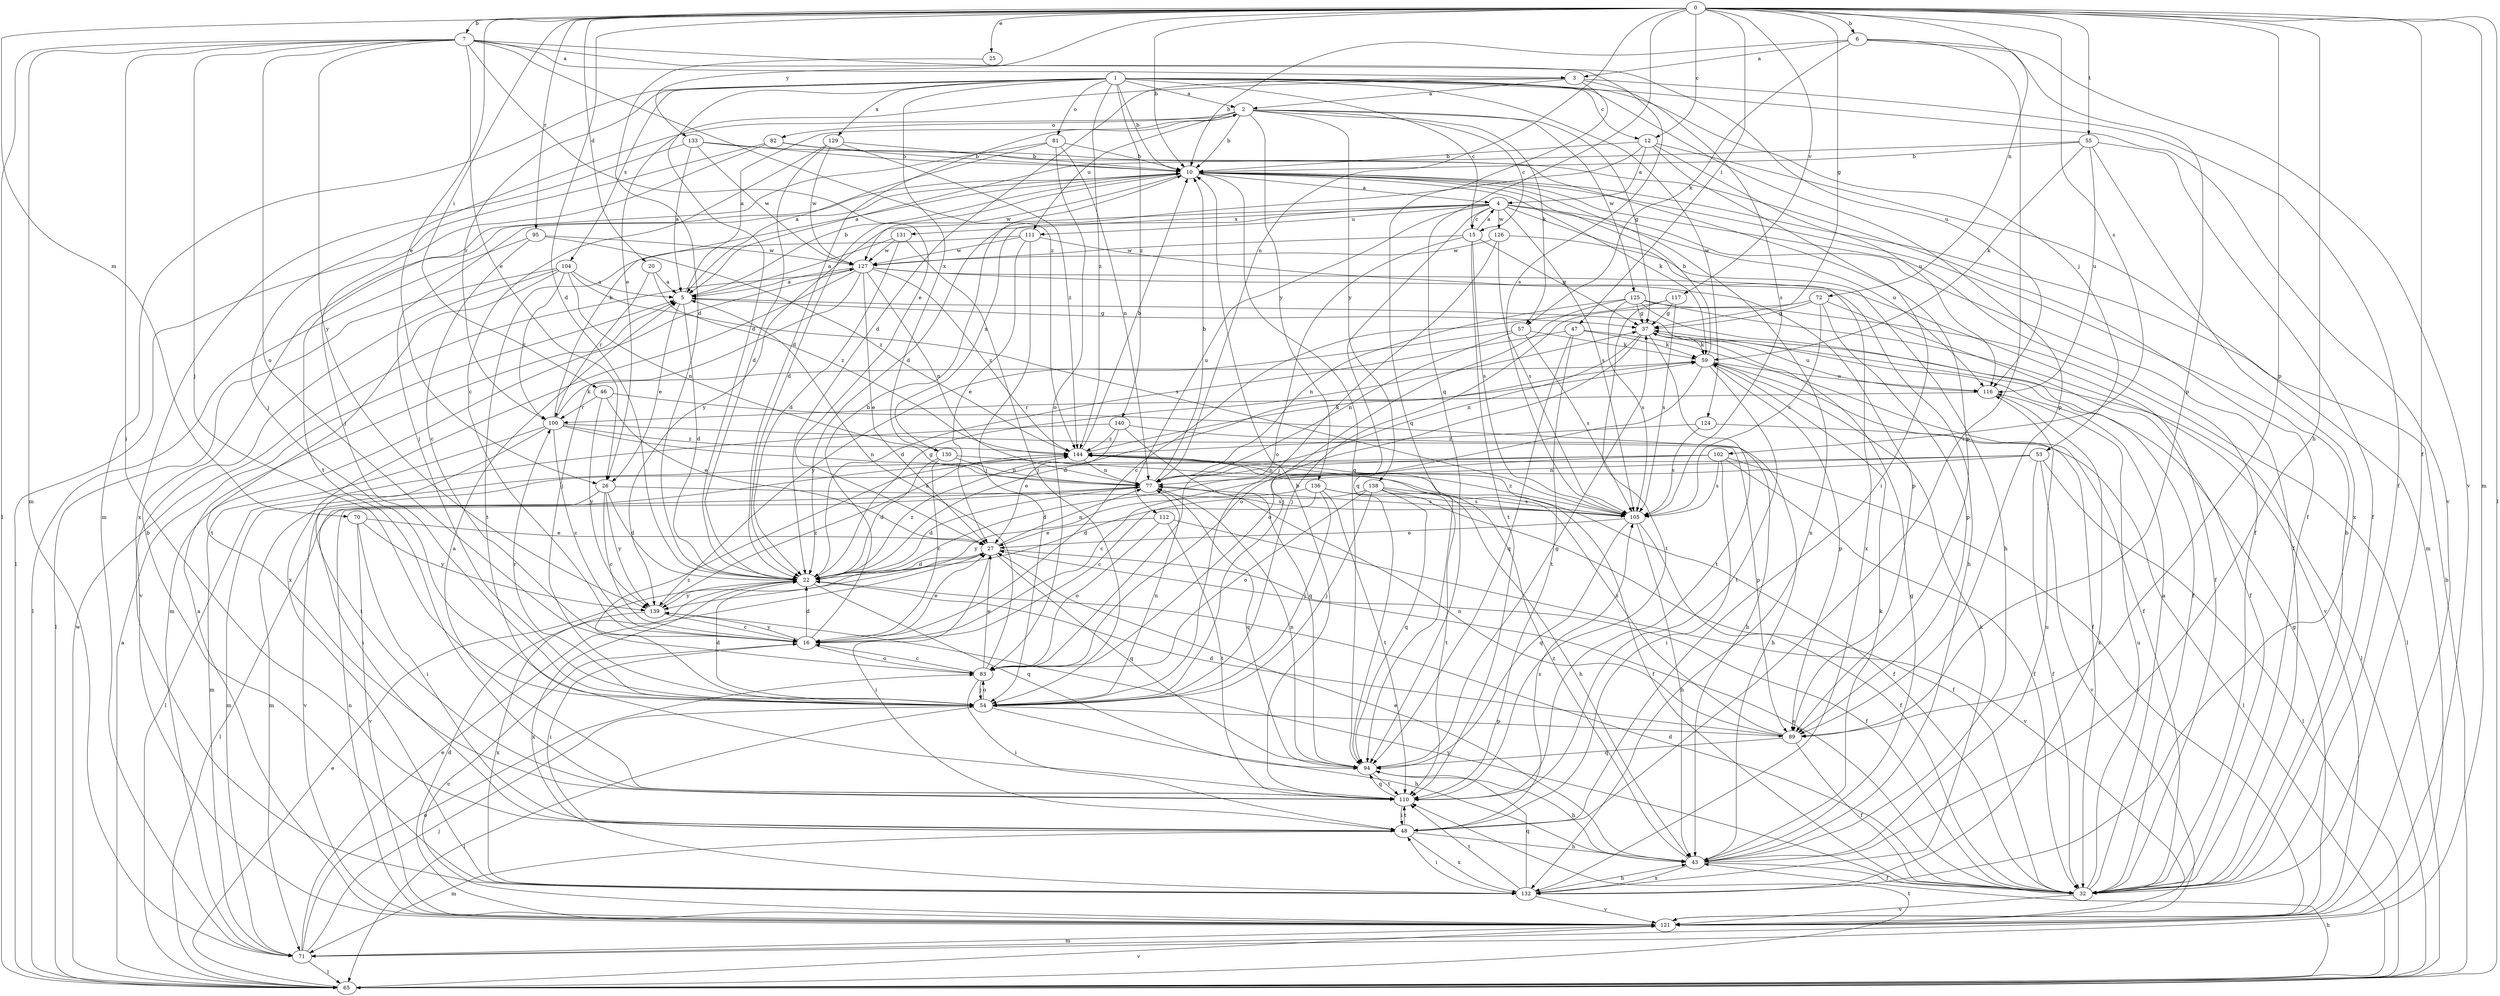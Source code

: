 strict digraph  {
0;
1;
2;
3;
4;
5;
6;
7;
10;
12;
15;
16;
20;
22;
25;
26;
27;
32;
37;
43;
46;
47;
48;
53;
54;
55;
57;
59;
65;
70;
71;
72;
77;
81;
82;
83;
89;
94;
95;
100;
102;
104;
105;
110;
111;
112;
116;
117;
121;
124;
125;
126;
127;
129;
130;
131;
132;
133;
136;
138;
139;
140;
144;
0 -> 6  [label=b];
0 -> 7  [label=b];
0 -> 10  [label=b];
0 -> 12  [label=c];
0 -> 20  [label=d];
0 -> 22  [label=d];
0 -> 25  [label=e];
0 -> 26  [label=e];
0 -> 32  [label=f];
0 -> 37  [label=g];
0 -> 43  [label=h];
0 -> 46  [label=i];
0 -> 47  [label=i];
0 -> 55  [label=t];
0 -> 65  [label=l];
0 -> 70  [label=m];
0 -> 71  [label=m];
0 -> 72  [label=n];
0 -> 77  [label=n];
0 -> 89  [label=p];
0 -> 94  [label=q];
0 -> 95  [label=r];
0 -> 102  [label=s];
0 -> 117  [label=v];
0 -> 133  [label=y];
1 -> 2  [label=a];
1 -> 10  [label=b];
1 -> 12  [label=c];
1 -> 15  [label=c];
1 -> 22  [label=d];
1 -> 53  [label=j];
1 -> 71  [label=m];
1 -> 81  [label=o];
1 -> 89  [label=p];
1 -> 100  [label=r];
1 -> 104  [label=s];
1 -> 121  [label=v];
1 -> 124  [label=w];
1 -> 129  [label=x];
1 -> 130  [label=x];
1 -> 140  [label=z];
1 -> 144  [label=z];
2 -> 10  [label=b];
2 -> 15  [label=c];
2 -> 22  [label=d];
2 -> 37  [label=g];
2 -> 54  [label=j];
2 -> 57  [label=k];
2 -> 82  [label=o];
2 -> 111  [label=u];
2 -> 125  [label=w];
2 -> 136  [label=y];
2 -> 138  [label=y];
3 -> 2  [label=a];
3 -> 22  [label=d];
3 -> 26  [label=e];
3 -> 32  [label=f];
3 -> 94  [label=q];
3 -> 105  [label=s];
4 -> 15  [label=c];
4 -> 32  [label=f];
4 -> 94  [label=q];
4 -> 105  [label=s];
4 -> 111  [label=u];
4 -> 112  [label=u];
4 -> 116  [label=u];
4 -> 126  [label=w];
4 -> 130  [label=x];
4 -> 131  [label=x];
4 -> 132  [label=x];
4 -> 139  [label=y];
5 -> 2  [label=a];
5 -> 10  [label=b];
5 -> 22  [label=d];
5 -> 26  [label=e];
5 -> 37  [label=g];
6 -> 3  [label=a];
6 -> 10  [label=b];
6 -> 48  [label=i];
6 -> 57  [label=k];
6 -> 89  [label=p];
6 -> 121  [label=v];
7 -> 3  [label=a];
7 -> 26  [label=e];
7 -> 27  [label=e];
7 -> 48  [label=i];
7 -> 54  [label=j];
7 -> 65  [label=l];
7 -> 71  [label=m];
7 -> 83  [label=o];
7 -> 105  [label=s];
7 -> 116  [label=u];
7 -> 139  [label=y];
7 -> 144  [label=z];
10 -> 4  [label=a];
10 -> 22  [label=d];
10 -> 32  [label=f];
10 -> 54  [label=j];
10 -> 59  [label=k];
10 -> 94  [label=q];
10 -> 127  [label=w];
10 -> 132  [label=x];
12 -> 4  [label=a];
12 -> 10  [label=b];
12 -> 22  [label=d];
12 -> 48  [label=i];
12 -> 71  [label=m];
12 -> 116  [label=u];
15 -> 4  [label=a];
15 -> 37  [label=g];
15 -> 83  [label=o];
15 -> 105  [label=s];
15 -> 110  [label=t];
15 -> 127  [label=w];
16 -> 10  [label=b];
16 -> 22  [label=d];
16 -> 27  [label=e];
16 -> 48  [label=i];
16 -> 83  [label=o];
16 -> 139  [label=y];
20 -> 5  [label=a];
20 -> 100  [label=r];
20 -> 144  [label=z];
22 -> 37  [label=g];
22 -> 94  [label=q];
22 -> 132  [label=x];
22 -> 139  [label=y];
22 -> 144  [label=z];
25 -> 22  [label=d];
26 -> 16  [label=c];
26 -> 22  [label=d];
26 -> 105  [label=s];
26 -> 121  [label=v];
26 -> 139  [label=y];
27 -> 22  [label=d];
27 -> 32  [label=f];
27 -> 48  [label=i];
27 -> 77  [label=n];
27 -> 94  [label=q];
32 -> 5  [label=a];
32 -> 10  [label=b];
32 -> 22  [label=d];
32 -> 27  [label=e];
32 -> 116  [label=u];
32 -> 121  [label=v];
32 -> 139  [label=y];
37 -> 59  [label=k];
37 -> 65  [label=l];
37 -> 77  [label=n];
37 -> 83  [label=o];
37 -> 110  [label=t];
37 -> 116  [label=u];
43 -> 27  [label=e];
43 -> 32  [label=f];
43 -> 37  [label=g];
43 -> 59  [label=k];
43 -> 116  [label=u];
43 -> 132  [label=x];
43 -> 144  [label=z];
46 -> 27  [label=e];
46 -> 43  [label=h];
46 -> 100  [label=r];
46 -> 139  [label=y];
47 -> 22  [label=d];
47 -> 32  [label=f];
47 -> 59  [label=k];
47 -> 94  [label=q];
47 -> 110  [label=t];
48 -> 43  [label=h];
48 -> 71  [label=m];
48 -> 105  [label=s];
48 -> 110  [label=t];
48 -> 132  [label=x];
53 -> 16  [label=c];
53 -> 32  [label=f];
53 -> 65  [label=l];
53 -> 71  [label=m];
53 -> 77  [label=n];
53 -> 121  [label=v];
54 -> 22  [label=d];
54 -> 43  [label=h];
54 -> 65  [label=l];
54 -> 77  [label=n];
54 -> 83  [label=o];
54 -> 89  [label=p];
54 -> 100  [label=r];
54 -> 144  [label=z];
55 -> 5  [label=a];
55 -> 10  [label=b];
55 -> 32  [label=f];
55 -> 59  [label=k];
55 -> 116  [label=u];
55 -> 132  [label=x];
57 -> 59  [label=k];
57 -> 77  [label=n];
57 -> 105  [label=s];
57 -> 139  [label=y];
59 -> 10  [label=b];
59 -> 22  [label=d];
59 -> 32  [label=f];
59 -> 83  [label=o];
59 -> 89  [label=p];
59 -> 110  [label=t];
59 -> 116  [label=u];
65 -> 5  [label=a];
65 -> 10  [label=b];
65 -> 27  [label=e];
65 -> 43  [label=h];
65 -> 110  [label=t];
65 -> 121  [label=v];
65 -> 127  [label=w];
70 -> 27  [label=e];
70 -> 48  [label=i];
70 -> 121  [label=v];
70 -> 139  [label=y];
71 -> 27  [label=e];
71 -> 54  [label=j];
71 -> 65  [label=l];
71 -> 83  [label=o];
72 -> 32  [label=f];
72 -> 37  [label=g];
72 -> 54  [label=j];
72 -> 89  [label=p];
72 -> 105  [label=s];
77 -> 10  [label=b];
77 -> 22  [label=d];
77 -> 65  [label=l];
77 -> 94  [label=q];
77 -> 105  [label=s];
81 -> 5  [label=a];
81 -> 10  [label=b];
81 -> 77  [label=n];
81 -> 83  [label=o];
81 -> 110  [label=t];
82 -> 10  [label=b];
82 -> 32  [label=f];
82 -> 54  [label=j];
82 -> 65  [label=l];
83 -> 5  [label=a];
83 -> 16  [label=c];
83 -> 27  [label=e];
83 -> 48  [label=i];
83 -> 54  [label=j];
89 -> 22  [label=d];
89 -> 32  [label=f];
89 -> 77  [label=n];
89 -> 94  [label=q];
89 -> 144  [label=z];
94 -> 37  [label=g];
94 -> 43  [label=h];
94 -> 77  [label=n];
94 -> 110  [label=t];
95 -> 16  [label=c];
95 -> 65  [label=l];
95 -> 127  [label=w];
95 -> 144  [label=z];
100 -> 10  [label=b];
100 -> 16  [label=c];
100 -> 59  [label=k];
100 -> 71  [label=m];
100 -> 77  [label=n];
100 -> 89  [label=p];
100 -> 110  [label=t];
100 -> 144  [label=z];
102 -> 22  [label=d];
102 -> 32  [label=f];
102 -> 48  [label=i];
102 -> 71  [label=m];
102 -> 77  [label=n];
102 -> 105  [label=s];
102 -> 121  [label=v];
104 -> 5  [label=a];
104 -> 65  [label=l];
104 -> 77  [label=n];
104 -> 100  [label=r];
104 -> 105  [label=s];
104 -> 110  [label=t];
104 -> 121  [label=v];
105 -> 27  [label=e];
105 -> 32  [label=f];
105 -> 43  [label=h];
105 -> 94  [label=q];
105 -> 144  [label=z];
110 -> 5  [label=a];
110 -> 10  [label=b];
110 -> 48  [label=i];
110 -> 94  [label=q];
111 -> 27  [label=e];
111 -> 54  [label=j];
111 -> 89  [label=p];
111 -> 110  [label=t];
111 -> 127  [label=w];
112 -> 27  [label=e];
112 -> 83  [label=o];
112 -> 110  [label=t];
112 -> 121  [label=v];
116 -> 100  [label=r];
116 -> 132  [label=x];
117 -> 16  [label=c];
117 -> 37  [label=g];
117 -> 105  [label=s];
117 -> 110  [label=t];
121 -> 5  [label=a];
121 -> 16  [label=c];
121 -> 22  [label=d];
121 -> 37  [label=g];
121 -> 71  [label=m];
121 -> 77  [label=n];
124 -> 65  [label=l];
124 -> 105  [label=s];
124 -> 144  [label=z];
125 -> 32  [label=f];
125 -> 37  [label=g];
125 -> 54  [label=j];
125 -> 65  [label=l];
125 -> 77  [label=n];
125 -> 105  [label=s];
125 -> 121  [label=v];
126 -> 43  [label=h];
126 -> 54  [label=j];
126 -> 105  [label=s];
126 -> 127  [label=w];
127 -> 5  [label=a];
127 -> 27  [label=e];
127 -> 32  [label=f];
127 -> 43  [label=h];
127 -> 54  [label=j];
127 -> 71  [label=m];
127 -> 77  [label=n];
127 -> 132  [label=x];
127 -> 144  [label=z];
129 -> 10  [label=b];
129 -> 16  [label=c];
129 -> 22  [label=d];
129 -> 127  [label=w];
129 -> 144  [label=z];
130 -> 16  [label=c];
130 -> 22  [label=d];
130 -> 32  [label=f];
130 -> 77  [label=n];
131 -> 5  [label=a];
131 -> 22  [label=d];
131 -> 54  [label=j];
131 -> 127  [label=w];
132 -> 10  [label=b];
132 -> 43  [label=h];
132 -> 48  [label=i];
132 -> 59  [label=k];
132 -> 94  [label=q];
132 -> 110  [label=t];
132 -> 121  [label=v];
133 -> 5  [label=a];
133 -> 10  [label=b];
133 -> 89  [label=p];
133 -> 127  [label=w];
133 -> 132  [label=x];
136 -> 16  [label=c];
136 -> 32  [label=f];
136 -> 54  [label=j];
136 -> 105  [label=s];
136 -> 110  [label=t];
136 -> 139  [label=y];
138 -> 22  [label=d];
138 -> 43  [label=h];
138 -> 54  [label=j];
138 -> 83  [label=o];
138 -> 94  [label=q];
138 -> 105  [label=s];
138 -> 110  [label=t];
139 -> 16  [label=c];
139 -> 132  [label=x];
139 -> 144  [label=z];
140 -> 27  [label=e];
140 -> 43  [label=h];
140 -> 65  [label=l];
140 -> 94  [label=q];
140 -> 144  [label=z];
144 -> 10  [label=b];
144 -> 32  [label=f];
144 -> 48  [label=i];
144 -> 59  [label=k];
144 -> 77  [label=n];
}
